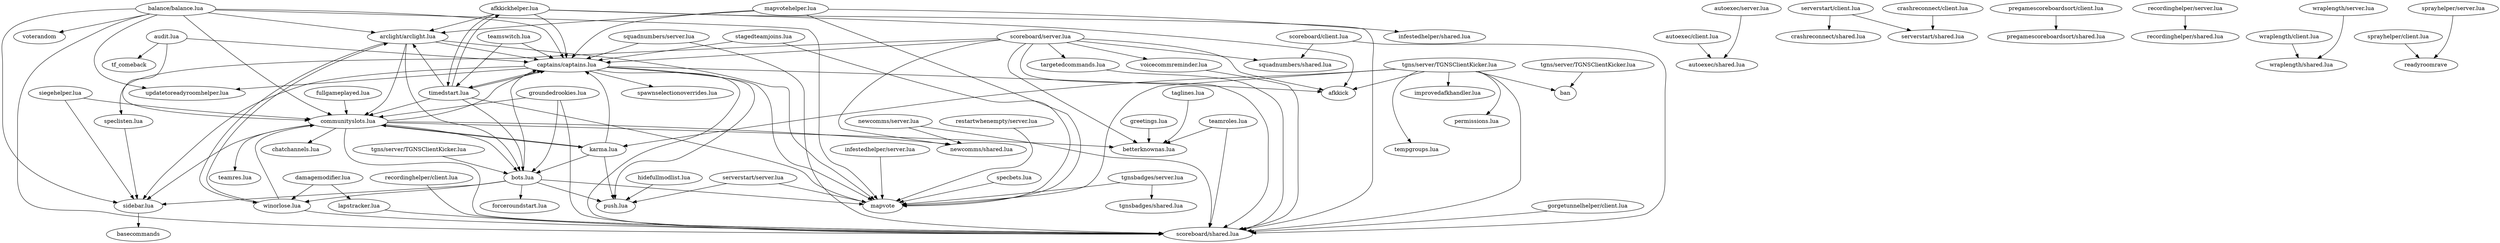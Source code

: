 digraph pluginGraph {
	afkkickhelper	 [label="afkkickhelper.lua"];
	arclight	 [label="arclight/arclight.lua"];
	afkkickhelper -> arclight;
	captains	 [label="captains/captains.lua"];
	afkkickhelper -> captains;
	scoreboard	 [label="scoreboard/shared.lua"];
	afkkickhelper -> scoreboard;
	timedstart	 [label="timedstart.lua"];
	afkkickhelper -> timedstart;
	afkkickhelper -> afkkick;
	arclight -> captains;
	bots	 [label="bots.lua"];
	arclight -> bots;
	communityslots	 [label="communityslots.lua"];
	arclight -> communityslots;
	winorlose	 [label="winorlose.lua"];
	arclight -> winorlose;
	arclight -> mapvote;
	captains -> scoreboard;
	captains -> timedstart;
	captains -> afkkick;
	captains -> mapvote;
	sidebar	 [label="sidebar.lua"];
	captains -> sidebar;
	updatetoreadyroomhelper	 [label="updatetoreadyroomhelper.lua"];
	captains -> updatetoreadyroomhelper;
	push	 [label="push.lua"];
	captains -> push;
	spawnselectionoverrides	 [label="spawnselectionoverrides.lua"];
	captains -> spawnselectionoverrides	 [minlen=1];
	timedstart -> afkkickhelper;
	timedstart -> arclight;
	timedstart -> captains;
	timedstart -> bots;
	timedstart -> communityslots;
	timedstart -> mapvote;
	bots -> captains;
	bots -> winorlose;
	bots -> mapvote;
	bots -> sidebar;
	forceroundstart	 [label="forceroundstart.lua"];
	bots -> forceroundstart	 [minlen=1];
	bots -> push;
	communityslots -> captains;
	communityslots -> scoreboard;
	communityslots -> bots;
	communityslots -> sidebar;
	betterknownas	 [label="betterknownas.lua"];
	communityslots -> betterknownas;
	chatchannels	 [label="chatchannels.lua"];
	communityslots -> chatchannels	 [minlen=1];
	karma	 [label="karma.lua"];
	communityslots -> karma;
	newcomms	 [label="newcomms/shared.lua"];
	communityslots -> newcomms;
	teamres	 [label="teamres.lua"];
	communityslots -> teamres	 [minlen=2];
	winorlose -> arclight;
	winorlose -> scoreboard;
	winorlose -> communityslots;
	audit	 [label="audit.lua"];
	audit -> captains;
	audit -> communityslots;
	audit -> tf_comeback	 [minlen=1];
	autoexec	 [label="autoexec/shared.lua"];
	balance	 [label="balance/balance.lua"];
	balance -> arclight;
	balance -> captains;
	balance -> scoreboard;
	balance -> communityslots;
	balance -> mapvote;
	balance -> sidebar;
	balance -> updatetoreadyroomhelper;
	balance -> voterandom	 [minlen=1];
	sidebar -> basecommands	 [minlen=1];
	karma -> captains;
	karma -> bots;
	karma -> communityslots;
	karma -> push;
	crashreconnect	 [label="crashreconnect/shared.lua"];
	damagemodifier	 [label="damagemodifier.lua"];
	damagemodifier -> winorlose;
	lapstracker	 [label="lapstracker.lua"];
	damagemodifier -> lapstracker;
	lapstracker -> scoreboard;
	fullgameplayed	 [label="fullgameplayed.lua"];
	fullgameplayed -> communityslots	 [minlen=1];
	greetings	 [label="greetings.lua"];
	greetings -> betterknownas	 [minlen=1];
	groundedrookies	 [label="groundedrookies.lua"];
	groundedrookies -> scoreboard;
	groundedrookies -> bots;
	groundedrookies -> communityslots;
	hidefullmodlist	 [label="hidefullmodlist.lua"];
	hidefullmodlist -> push	 [minlen=1];
	improvedafkhandler	 [label="improvedafkhandler.lua"];
	infestedhelper	 [label="infestedhelper/shared.lua"];
	mapvotehelper	 [label="mapvotehelper.lua"];
	mapvotehelper -> arclight;
	mapvotehelper -> captains;
	mapvotehelper -> mapvote;
	mapvotehelper -> infestedhelper	 [minlen=1];
	permissions	 [label="permissions.lua"];
	pregamescoreboardsort	 [label="pregamescoreboardsort/shared.lua"];
	recordinghelper	 [label="recordinghelper/shared.lua"];
	serverstart	 [label="serverstart/shared.lua"];
	siegehelper	 [label="siegehelper.lua"];
	siegehelper -> communityslots;
	siegehelper -> sidebar;
	specbets	 [label="specbets.lua"];
	specbets -> mapvote	 [minlen=1];
	speclisten	 [label="speclisten.lua"];
	speclisten -> sidebar;
	squadnumbers	 [label="squadnumbers/shared.lua"];
	stagedteamjoins	 [label="stagedteamjoins.lua"];
	stagedteamjoins -> captains;
	stagedteamjoins -> mapvote;
	taglines	 [label="taglines.lua"];
	taglines -> betterknownas	 [minlen=2];
	targetedcommands	 [label="targetedcommands.lua"];
	targetedcommands -> scoreboard;
	teamroles	 [label="teamroles.lua"];
	teamroles -> scoreboard;
	teamroles -> betterknownas;
	teamswitch	 [label="teamswitch.lua"];
	teamswitch -> captains;
	teamswitch -> timedstart;
	tempgroups	 [label="tempgroups.lua"];
	tgnsbadges	 [label="tgnsbadges/shared.lua"];
	voicecommreminder	 [label="voicecommreminder.lua"];
	voicecommreminder -> scoreboard;
	wraplength	 [label="wraplength/shared.lua"];
	autoexec_client	 [label="autoexec/client.lua"];
	autoexec_client -> autoexec	 [minlen=1];
	autoexec_server	 [label="autoexec/server.lua"];
	autoexec_server -> autoexec	 [minlen=2];
	crashreconnect_client	 [label="crashreconnect/client.lua"];
	crashreconnect_client -> serverstart	 [minlen=1];
	gorgetunnelhelper_client	 [label="gorgetunnelhelper/client.lua"];
	gorgetunnelhelper_client -> scoreboard	 [minlen=1];
	infestedhelper_server	 [label="infestedhelper/server.lua"];
	infestedhelper_server -> mapvote	 [minlen=2];
	newcomms_server	 [label="newcomms/server.lua"];
	newcomms_server -> scoreboard;
	newcomms_server -> newcomms;
	pregamescoreboardsort_client	 [label="pregamescoreboardsort/client.lua"];
	pregamescoreboardsort_client -> pregamescoreboardsort;
	recordinghelper_client	 [label="recordinghelper/client.lua"];
	recordinghelper_client -> scoreboard	 [minlen=2];
	recordinghelper_server	 [label="recordinghelper/server.lua"];
	recordinghelper_server -> recordinghelper;
	restartwhenempty_server	 [label="restartwhenempty/server.lua"];
	restartwhenempty_server -> mapvote	 [minlen=3];
	scoreboard_client	 [label="scoreboard/client.lua"];
	scoreboard_client -> scoreboard;
	scoreboard_client -> squadnumbers;
	scoreboard_server	 [label="scoreboard/server.lua"];
	scoreboard_server -> captains;
	scoreboard_server -> scoreboard;
	scoreboard_server -> afkkick;
	scoreboard_server -> betterknownas;
	scoreboard_server -> newcomms;
	scoreboard_server -> speclisten;
	scoreboard_server -> squadnumbers;
	scoreboard_server -> targetedcommands;
	scoreboard_server -> voicecommreminder;
	serverstart_client	 [label="serverstart/client.lua"];
	serverstart_client -> crashreconnect	 [minlen=1];
	serverstart_client -> serverstart;
	serverstart_server	 [label="serverstart/server.lua"];
	serverstart_server -> mapvote;
	serverstart_server -> push;
	sprayhelper_client	 [label="sprayhelper/client.lua"];
	sprayhelper_client -> readyroomrave	 [minlen=1];
	sprayhelper_server	 [label="sprayhelper/server.lua"];
	sprayhelper_server -> readyroomrave	 [minlen=2];
	squadnumbers_server	 [label="squadnumbers/server.lua"];
	squadnumbers_server -> captains;
	squadnumbers_server -> scoreboard;
	tgnsbadges_server	 [label="tgnsbadges/server.lua"];
	tgnsbadges_server -> mapvote;
	tgnsbadges_server -> tgnsbadges	 [minlen=1];
	wraplength_client	 [label="wraplength/client.lua"];
	wraplength_client -> wraplength	 [minlen=1];
	wraplength_server	 [label="wraplength/server.lua"];
	wraplength_server -> wraplength	 [minlen=2];
	tgns_server_TGNSClientKicker	 [label="tgns/server/TGNSClientKicker.lua"];
	tgns_server_TGNSClientKicker -> ban	 [minlen=1];
	tgns_server_TGNSCommonServer	 [label="tgns/server/TGNSClientKicker.lua"];
	tgns_server_TGNSCommonServer -> scoreboard;
	tgns_server_TGNSCommonServer -> afkkick;
	tgns_server_TGNSCommonServer -> mapvote;
	tgns_server_TGNSCommonServer -> karma;
	tgns_server_TGNSCommonServer -> improvedafkhandler	 [minlen=1];
	tgns_server_TGNSCommonServer -> permissions	 [minlen=2];
	tgns_server_TGNSCommonServer -> tempgroups	 [minlen=3];
	tgns_server_TGNSCommonServer -> ban;
	tgns_server_TGNSConnectedTimesTracker	 [label="tgns/server/TGNSClientKicker.lua"];
	tgns_server_TGNSConnectedTimesTracker -> bots	 [minlen=1];
}
